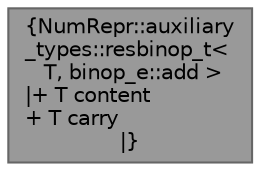 digraph "NumRepr::auxiliary_types::resbinop_t&lt; T, binop_e::add &gt;"
{
 // INTERACTIVE_SVG=YES
 // LATEX_PDF_SIZE
  bgcolor="transparent";
  edge [fontname=Helvetica,fontsize=10,labelfontname=Helvetica,labelfontsize=10];
  node [fontname=Helvetica,fontsize=10,shape=box,height=0.2,width=0.4];
  Node1 [label="{NumRepr::auxiliary\l_types::resbinop_t\<\l T, binop_e::add \>\n|+ T content\l+ T carry\l|}",height=0.2,width=0.4,color="gray40", fillcolor="grey60", style="filled", fontcolor="black",tooltip=" "];
}
